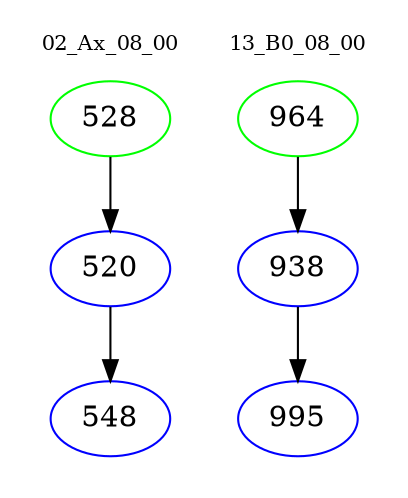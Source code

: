 digraph{
subgraph cluster_0 {
color = white
label = "02_Ax_08_00";
fontsize=10;
T0_528 [label="528", color="green"]
T0_528 -> T0_520 [color="black"]
T0_520 [label="520", color="blue"]
T0_520 -> T0_548 [color="black"]
T0_548 [label="548", color="blue"]
}
subgraph cluster_1 {
color = white
label = "13_B0_08_00";
fontsize=10;
T1_964 [label="964", color="green"]
T1_964 -> T1_938 [color="black"]
T1_938 [label="938", color="blue"]
T1_938 -> T1_995 [color="black"]
T1_995 [label="995", color="blue"]
}
}
